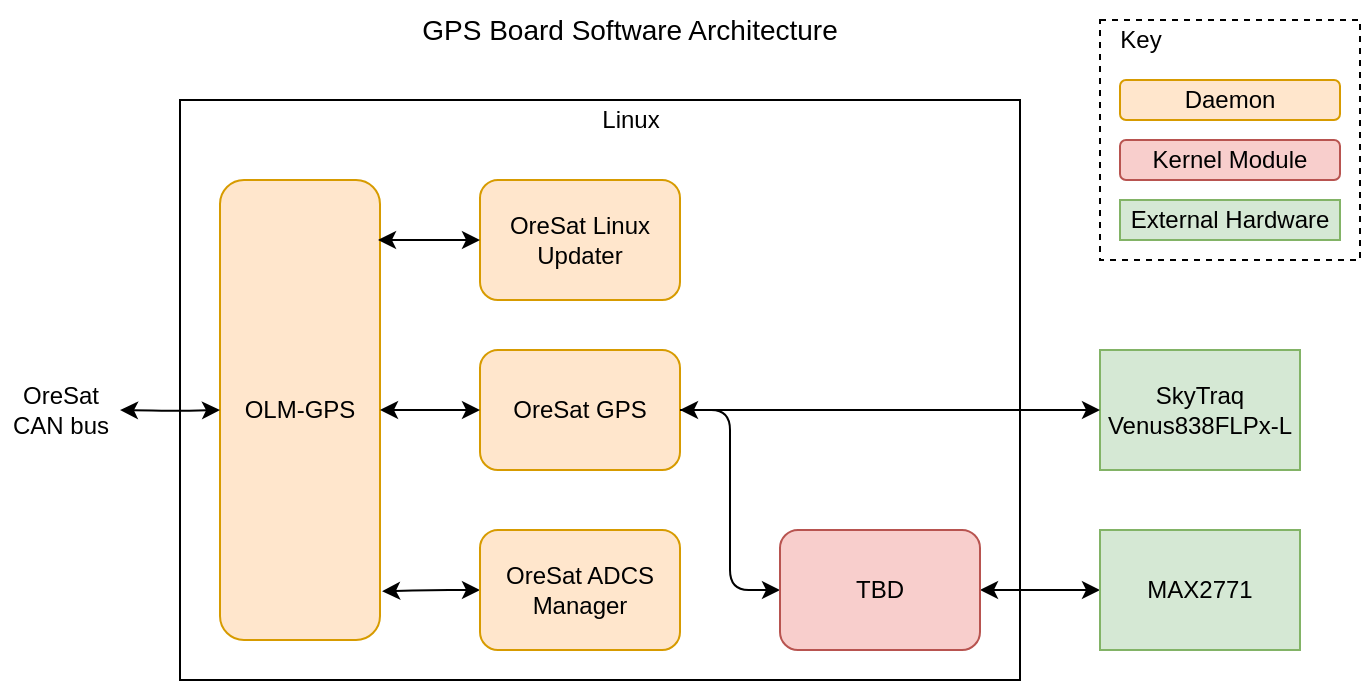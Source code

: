 <mxfile version="14.5.1" type="device"><diagram id="f7q_R66B2fNv6nHNqd-z" name="Page-1"><mxGraphModel dx="1404" dy="823" grid="1" gridSize="10" guides="1" tooltips="1" connect="1" arrows="1" fold="1" page="0" pageScale="1" pageWidth="850" pageHeight="1100" math="0" shadow="0"><root><mxCell id="0"/><mxCell id="1" parent="0"/><mxCell id="M1xrryNoLIG487_2J5n4-1" value="" style="rounded=0;whiteSpace=wrap;html=1;" parent="1" vertex="1"><mxGeometry x="130" y="200" width="420" height="290" as="geometry"/></mxCell><mxCell id="M1xrryNoLIG487_2J5n4-4" value="" style="rounded=0;whiteSpace=wrap;html=1;dashed=1;" parent="1" vertex="1"><mxGeometry x="590" y="160" width="130" height="120" as="geometry"/></mxCell><mxCell id="M1xrryNoLIG487_2J5n4-7" value="OLM-GPS" style="rounded=1;whiteSpace=wrap;html=1;fillColor=#ffe6cc;strokeColor=#d79b00;" parent="1" vertex="1"><mxGeometry x="150" y="240" width="80" height="230" as="geometry"/></mxCell><mxCell id="M1xrryNoLIG487_2J5n4-10" value="OreSat Linux&lt;br&gt;Updater" style="rounded=1;whiteSpace=wrap;html=1;fillColor=#ffe6cc;strokeColor=#d79b00;" parent="1" vertex="1"><mxGeometry x="280" y="240" width="100" height="60" as="geometry"/></mxCell><mxCell id="M1xrryNoLIG487_2J5n4-13" value="" style="edgeStyle=orthogonalEdgeStyle;rounded=1;orthogonalLoop=1;jettySize=auto;html=1;startArrow=classic;startFill=1;endArrow=classic;endFill=1;entryX=0;entryY=0.5;entryDx=0;entryDy=0;exitX=1;exitY=0.5;exitDx=0;exitDy=0;" parent="1" source="M1xrryNoLIG487_2J5n4-15" target="M1xrryNoLIG487_2J5n4-19" edge="1"><mxGeometry relative="1" as="geometry"/></mxCell><mxCell id="M1xrryNoLIG487_2J5n4-15" value="OreSat GPS" style="rounded=1;whiteSpace=wrap;html=1;fillColor=#ffe6cc;strokeColor=#d79b00;" parent="1" vertex="1"><mxGeometry x="280" y="325" width="100" height="60" as="geometry"/></mxCell><mxCell id="M1xrryNoLIG487_2J5n4-17" value="" style="edgeStyle=orthogonalEdgeStyle;rounded=1;orthogonalLoop=1;jettySize=auto;html=1;startArrow=classic;startFill=1;endArrow=classic;endFill=1;entryX=0;entryY=0.5;entryDx=0;entryDy=0;exitX=1;exitY=0.5;exitDx=0;exitDy=0;" parent="1" source="M1xrryNoLIG487_2J5n4-19" target="M1xrryNoLIG487_2J5n4-22" edge="1"><mxGeometry relative="1" as="geometry"><mxPoint x="546.23" y="455" as="targetPoint"/><Array as="points"/></mxGeometry></mxCell><mxCell id="M1xrryNoLIG487_2J5n4-19" value="TBD" style="rounded=1;whiteSpace=wrap;html=1;fillColor=#f8cecc;strokeColor=#b85450;" parent="1" vertex="1"><mxGeometry x="430" y="415" width="100" height="60" as="geometry"/></mxCell><mxCell id="M1xrryNoLIG487_2J5n4-22" value="&lt;div&gt;MAX2771&lt;/div&gt;" style="rounded=0;whiteSpace=wrap;html=1;fillColor=#d5e8d4;strokeColor=#82b366;" parent="1" vertex="1"><mxGeometry x="590" y="415" width="100" height="60" as="geometry"/></mxCell><mxCell id="M1xrryNoLIG487_2J5n4-23" value="&lt;font style=&quot;font-size: 14px&quot;&gt;GPS Board Software Architecture&lt;/font&gt;" style="text;html=1;strokeColor=none;fillColor=none;align=center;verticalAlign=middle;whiteSpace=wrap;rounded=0;" parent="1" vertex="1"><mxGeometry x="210" y="150" width="290" height="30" as="geometry"/></mxCell><mxCell id="M1xrryNoLIG487_2J5n4-25" value="Daemon" style="rounded=1;whiteSpace=wrap;html=1;fillColor=#ffe6cc;strokeColor=#d79b00;" parent="1" vertex="1"><mxGeometry x="600" y="190" width="110" height="20" as="geometry"/></mxCell><mxCell id="M1xrryNoLIG487_2J5n4-27" value="External Hardware" style="rounded=0;whiteSpace=wrap;html=1;fillColor=#d5e8d4;strokeColor=#82b366;" parent="1" vertex="1"><mxGeometry x="600" y="250" width="110" height="20" as="geometry"/></mxCell><mxCell id="M1xrryNoLIG487_2J5n4-28" value="Key" style="text;html=1;align=center;verticalAlign=middle;resizable=0;points=[];autosize=1;" parent="1" vertex="1"><mxGeometry x="590" y="160" width="40" height="20" as="geometry"/></mxCell><mxCell id="M1xrryNoLIG487_2J5n4-29" value="Linux" style="text;html=1;align=center;verticalAlign=middle;resizable=0;points=[];autosize=1;" parent="1" vertex="1"><mxGeometry x="330" y="200" width="50" height="20" as="geometry"/></mxCell><mxCell id="M1xrryNoLIG487_2J5n4-35" value="" style="endArrow=classic;startArrow=classic;html=1;entryX=0;entryY=0.5;entryDx=0;entryDy=0;startFill=1;endFill=1;exitX=1;exitY=0.5;exitDx=0;exitDy=0;" parent="1" source="M1xrryNoLIG487_2J5n4-7" target="M1xrryNoLIG487_2J5n4-15" edge="1"><mxGeometry width="50" height="50" relative="1" as="geometry"><mxPoint x="231" y="360" as="sourcePoint"/><mxPoint x="170" y="330" as="targetPoint"/></mxGeometry></mxCell><mxCell id="M1xrryNoLIG487_2J5n4-85" value="" style="edgeStyle=orthogonalEdgeStyle;rounded=1;orthogonalLoop=1;jettySize=auto;html=1;startArrow=classic;startFill=1;endArrow=classic;endFill=1;" parent="1" target="M1xrryNoLIG487_2J5n4-7" edge="1"><mxGeometry relative="1" as="geometry"><mxPoint x="100" y="355" as="sourcePoint"/></mxGeometry></mxCell><mxCell id="M1xrryNoLIG487_2J5n4-82" value="OreSat&lt;br&gt;CAN bus" style="text;html=1;align=center;verticalAlign=middle;resizable=0;points=[];autosize=1;" parent="1" vertex="1"><mxGeometry x="40" y="340" width="60" height="30" as="geometry"/></mxCell><mxCell id="M1xrryNoLIG487_2J5n4-83" value="" style="endArrow=classic;startArrow=classic;html=1;entryX=0;entryY=0.5;entryDx=0;entryDy=0;" parent="1" target="M1xrryNoLIG487_2J5n4-10" edge="1"><mxGeometry width="50" height="50" relative="1" as="geometry"><mxPoint x="229" y="270" as="sourcePoint"/><mxPoint x="440" y="260" as="targetPoint"/></mxGeometry></mxCell><mxCell id="M1xrryNoLIG487_2J5n4-87" value="Kernel Module" style="rounded=1;whiteSpace=wrap;html=1;fillColor=#f8cecc;strokeColor=#b85450;" parent="1" vertex="1"><mxGeometry x="600" y="220" width="110" height="20" as="geometry"/></mxCell><mxCell id="M1xrryNoLIG487_2J5n4-89" value="&lt;div&gt;SkyTraq&lt;/div&gt;&lt;div&gt;Venus838FLPx-L&lt;br&gt;&lt;/div&gt;" style="rounded=0;whiteSpace=wrap;html=1;fillColor=#d5e8d4;strokeColor=#82b366;" parent="1" vertex="1"><mxGeometry x="590" y="325" width="100" height="60" as="geometry"/></mxCell><mxCell id="M1xrryNoLIG487_2J5n4-90" value="" style="endArrow=classic;html=1;entryX=0;entryY=0.5;entryDx=0;entryDy=0;exitX=1;exitY=0.5;exitDx=0;exitDy=0;" parent="1" source="M1xrryNoLIG487_2J5n4-15" target="M1xrryNoLIG487_2J5n4-89" edge="1"><mxGeometry width="50" height="50" relative="1" as="geometry"><mxPoint x="380" y="365" as="sourcePoint"/><mxPoint x="430" y="315" as="targetPoint"/></mxGeometry></mxCell><mxCell id="M1xrryNoLIG487_2J5n4-92" value="" style="edgeStyle=orthogonalEdgeStyle;rounded=1;orthogonalLoop=1;jettySize=auto;html=1;startArrow=classic;startFill=1;endArrow=classic;endFill=1;entryX=1.013;entryY=0.894;entryDx=0;entryDy=0;entryPerimeter=0;" parent="1" source="M1xrryNoLIG487_2J5n4-91" target="M1xrryNoLIG487_2J5n4-7" edge="1"><mxGeometry relative="1" as="geometry"><mxPoint x="230" y="448" as="targetPoint"/></mxGeometry></mxCell><mxCell id="M1xrryNoLIG487_2J5n4-91" value="OreSat ADCS Manager" style="rounded=1;whiteSpace=wrap;html=1;fillColor=#ffe6cc;strokeColor=#d79b00;" parent="1" vertex="1"><mxGeometry x="280" y="415" width="100" height="60" as="geometry"/></mxCell></root></mxGraphModel></diagram></mxfile>